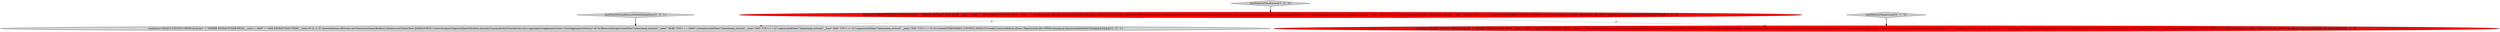 digraph {
3 [style = filled, label = "testQuery(\"SELECT COUNT(*) FROM druid.foo\" + \"WHERE EXTRACT(YEAR FROM __time) = 2000\" + \"AND EXTRACT(MONTH FROM __time) = 1\",ImmutableList.of(Druids.newTimeseriesQueryBuilder().dataSource(CalciteTests.DATASOURCE1).intervals(querySegmentSpec(Filtration.eternity())).granularity(Granularities.ALL).virtualColumns(expressionVirtualColumn(\"v0\",\"timestamp_extract(\"__time\",'YEAR','UTC')\",ValueType.LONG),expressionVirtualColumn(\"v1\",\"timestamp_extract(\"__time\",'MONTH','UTC')\",ValueType.LONG)).aggregators(aggregators(new CountAggregatorFactory(\"a0\"))).filters(and(selector(\"v0\",\"2000\",null),selector(\"v1\",\"1\",null))).context(TIMESERIES_CONTEXT_DEFAULT).build()),ImmutableList.of(new Object((((edu.fdu.CPPDG.tinypdg.pe.ExpressionInfo@9415f2))@@@3@@@['0', '1', '0']", fillcolor = red, shape = ellipse image = "AAA1AAABBB2BBB"];
1 [style = filled, label = "testQuery(\"SELECT COUNT(*) FROM druid.foo\" + \"WHERE EXTRACT(YEAR FROM __time) = 2000\" + \"AND EXTRACT(MONTH FROM __time) = 1\",ImmutableList.of(Druids.newTimeseriesQueryBuilder().dataSource(CalciteTests.DATASOURCE1).intervals(querySegmentSpec(Filtration.eternity())).granularity(Granularities.ALL).aggregators(aggregators(new CountAggregatorFactory(\"a0\"))).filters(and(expressionFilter(\"(timestamp_extract(\"__time\",'YEAR','UTC') == 2000)\"),expressionFilter(\"(timestamp_extract(\"__time\",'MONTH','UTC') == 1)\"))).context(TIMESERIES_CONTEXT_DEFAULT).build()),ImmutableList.of(new Object((((edu.fdu.CPPDG.tinypdg.pe.ExpressionInfo@94159e))@@@3@@@['1', '0', '0']", fillcolor = red, shape = ellipse image = "AAA1AAABBB1BBB"];
2 [style = filled, label = "testFilterOnTimeExtract['0', '1', '0']", fillcolor = lightgray, shape = diamond image = "AAA0AAABBB2BBB"];
0 [style = filled, label = "testFilterOnTimeExtract['1', '0', '0']", fillcolor = lightgray, shape = diamond image = "AAA0AAABBB1BBB"];
5 [style = filled, label = "testQuery(\"SELECT COUNT(*) FROM druid.foo\" + \"WHERE EXTRACT(YEAR FROM __time) = 2000\" + \"AND EXTRACT(DAY FROM __time) IN (2, 3, 5)\",ImmutableList.of(Druids.newTimeseriesQueryBuilder().dataSource(CalciteTests.DATASOURCE1).intervals(querySegmentSpec(Filtration.eternity())).granularity(Granularities.ALL).aggregators(aggregators(new CountAggregatorFactory(\"a0\"))).filters(and(expressionFilter(\"(timestamp_extract(\"__time\",'YEAR','UTC') == 2000)\"),or(expressionFilter(\"(timestamp_extract(\"__time\",'DAY','UTC') == 2)\"),expressionFilter(\"(timestamp_extract(\"__time\",'DAY','UTC') == 3)\"),expressionFilter(\"(timestamp_extract(\"__time\",'DAY','UTC') == 5)\")))).context(TIMESERIES_CONTEXT_DEFAULT).build()),ImmutableList.of(new Object((((edu.fdu.CPPDG.tinypdg.pe.ExpressionInfo@94163a))@@@3@@@['0', '0', '1']", fillcolor = lightgray, shape = ellipse image = "AAA0AAABBB3BBB"];
4 [style = filled, label = "testFilterOnTimeExtractWithMultipleDays['0', '0', '1']", fillcolor = lightgray, shape = diamond image = "AAA0AAABBB3BBB"];
1->5 [style = dashed, label="0"];
1->3 [style = dashed, label="0"];
4->5 [style = bold, label=""];
0->1 [style = bold, label=""];
2->3 [style = bold, label=""];
}

